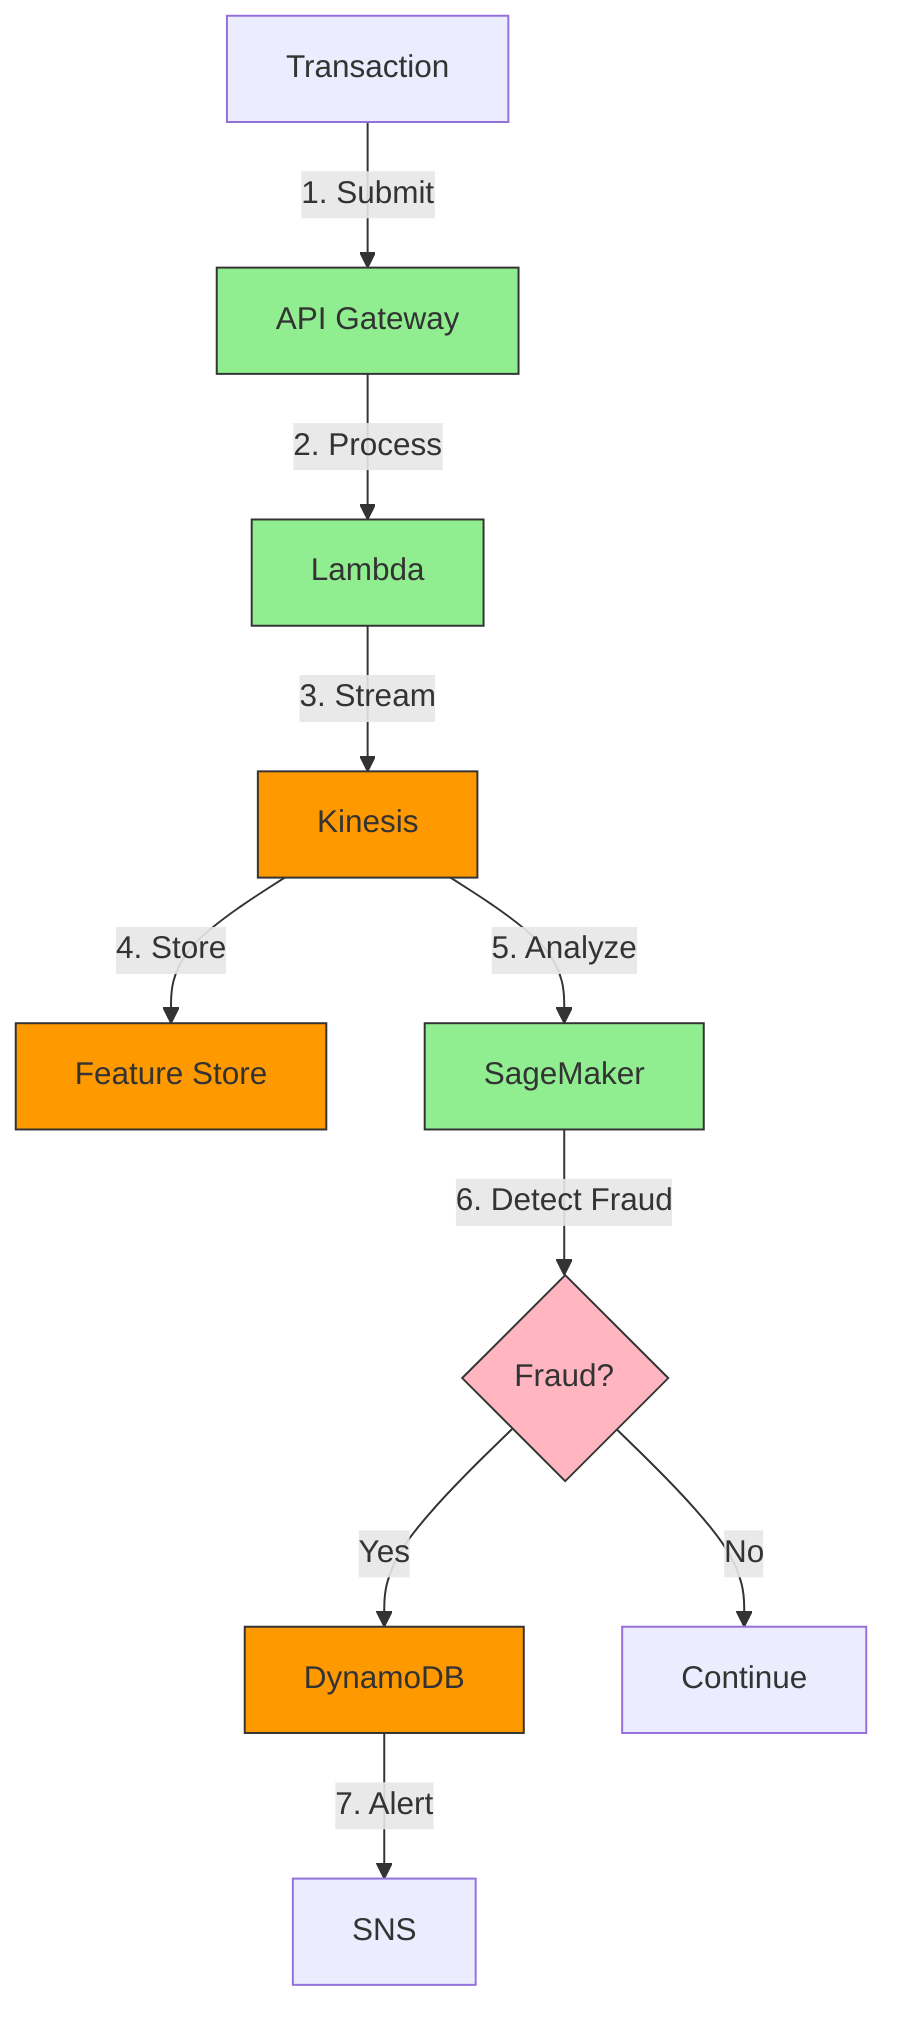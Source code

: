 flowchart TD
    A[Transaction] -->|1. Submit| B[API Gateway]
    B -->|2. Process| C[Lambda]
    C -->|3. Stream| D[Kinesis]
    D -->|4. Store| E[Feature Store]
    D -->|5. Analyze| F[SageMaker]
    F -->|6. Detect Fraud| G{Fraud?}
    G -->|Yes| H[DynamoDB]
    H -->|7. Alert| I[SNS]
    G -->|No| J[Continue]
    
    classDef process fill:#90EE90,stroke:#333;
    classDef storage fill:#FF9900,stroke:#333;
    classDef decision fill:#FFB6C1,stroke:#333;
    
    class B,C,F process;
    class D,E,H storage;
    class G decision;